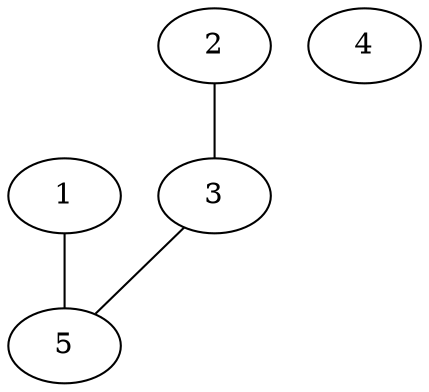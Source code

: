 strict graph  {
1 [id=1, posx="24.5", posy=30, type=BS, tx_pow="-3", rx_sens="-90", pos="24.500000,30.000000!"];
2 [id=2, posx=2, posy=3, type=S, tx_pow="-3", rx_sens="-90", pos="2.000000,3.000000!"];
3 [id=3, posx=5, posy=15, type=R, tx_pow="-3", rx_sens="-90", pos="5.000000,15.000000!"];
4 [id=4, posx=44, posy=10, type=S, tx_pow="-3", rx_sens="-90", pos="44.000000,10.000000!"];
5 [id=5, posx=22, posy=12, type=R, tx_pow="-3", rx_sens="-90", pos="22.000000,12.000000!"];
1 -- 5  [weight="18.172781845386247"];
2 -- 3  [weight="12.36931687685298"];
3 -- 5  [weight="17.26267650163207"];
}
